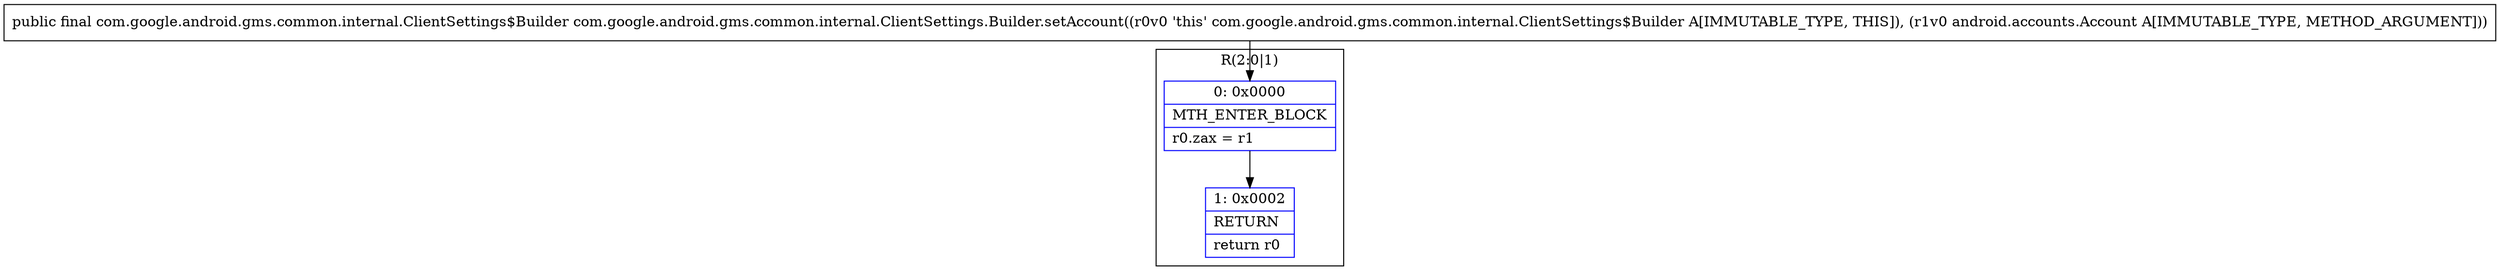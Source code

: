 digraph "CFG forcom.google.android.gms.common.internal.ClientSettings.Builder.setAccount(Landroid\/accounts\/Account;)Lcom\/google\/android\/gms\/common\/internal\/ClientSettings$Builder;" {
subgraph cluster_Region_1588418500 {
label = "R(2:0|1)";
node [shape=record,color=blue];
Node_0 [shape=record,label="{0\:\ 0x0000|MTH_ENTER_BLOCK\l|r0.zax = r1\l}"];
Node_1 [shape=record,label="{1\:\ 0x0002|RETURN\l|return r0\l}"];
}
MethodNode[shape=record,label="{public final com.google.android.gms.common.internal.ClientSettings$Builder com.google.android.gms.common.internal.ClientSettings.Builder.setAccount((r0v0 'this' com.google.android.gms.common.internal.ClientSettings$Builder A[IMMUTABLE_TYPE, THIS]), (r1v0 android.accounts.Account A[IMMUTABLE_TYPE, METHOD_ARGUMENT])) }"];
MethodNode -> Node_0;
Node_0 -> Node_1;
}

